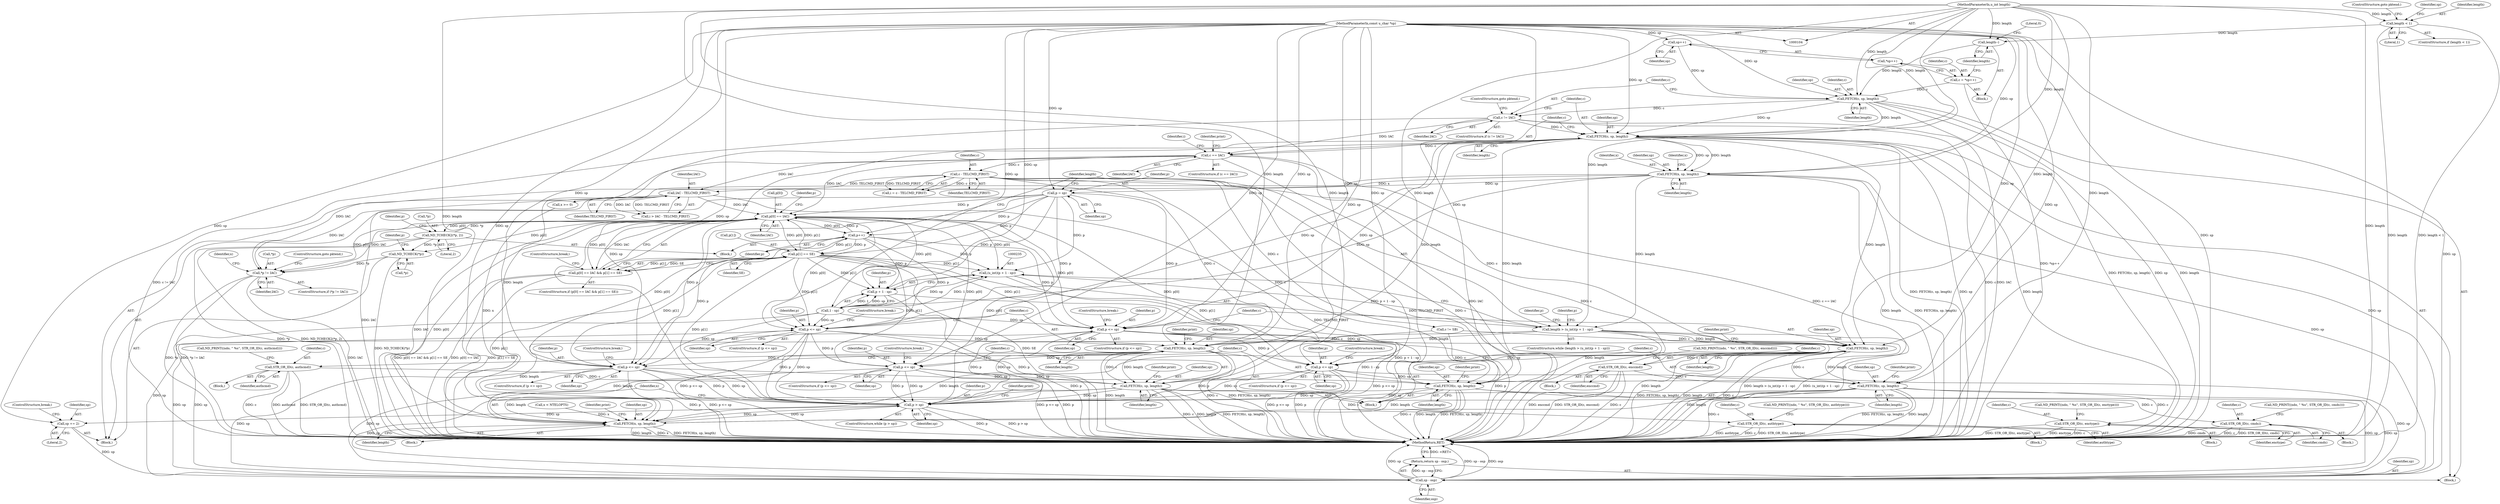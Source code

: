 digraph "0_tcpdump_8934a7d6307267d301182f19ed162563717e29e3@array" {
"1000248" [label="(Call,p[0] == IAC)"];
"1000242" [label="(Call,ND_TCHECK2(*p, 2))"];
"1000248" [label="(Call,p[0] == IAC)"];
"1000259" [label="(Call,p++)"];
"1000253" [label="(Call,p[1] == SE)"];
"1000228" [label="(Call,p = sp)"];
"1000182" [label="(Call,FETCH(x, sp, length))"];
"1000142" [label="(Call,FETCH(c, sp, length))"];
"1000138" [label="(Call,c != IAC)"];
"1000133" [label="(Call,FETCH(c, sp, length))"];
"1000125" [label="(Call,c = *sp++)"];
"1000128" [label="(Call,sp++)"];
"1000106" [label="(MethodParameterIn,const u_char *sp)"];
"1000130" [label="(Call,length--)"];
"1000118" [label="(Call,length < 1)"];
"1000107" [label="(MethodParameterIn,u_int length)"];
"1000147" [label="(Call,c == IAC)"];
"1000170" [label="(Call,IAC - TELCMD_FIRST)"];
"1000160" [label="(Call,c - TELCMD_FIRST)"];
"1000234" [label="(Call,(u_int)(p + 1 - sp))"];
"1000232" [label="(Call,length > (u_int)(p + 1 - sp))"];
"1000279" [label="(Call,FETCH(c, sp, length))"];
"1000290" [label="(Call,STR_OR_ID(c, authcmd))"];
"1000298" [label="(Call,FETCH(c, sp, length))"];
"1000309" [label="(Call,STR_OR_ID(c, authtype))"];
"1000375" [label="(Call,p > sp)"];
"1000379" [label="(Call,FETCH(x, sp, length))"];
"1000397" [label="(Call,sp += 2)"];
"1000415" [label="(Call,sp - osp)"];
"1000414" [label="(Return,return sp - osp;)"];
"1000294" [label="(Call,p <= sp)"];
"1000319" [label="(Call,FETCH(c, sp, length))"];
"1000330" [label="(Call,STR_OR_ID(c, enccmd))"];
"1000338" [label="(Call,FETCH(c, sp, length))"];
"1000349" [label="(Call,STR_OR_ID(c, enctype))"];
"1000334" [label="(Call,p <= sp)"];
"1000359" [label="(Call,FETCH(c, sp, length))"];
"1000370" [label="(Call,STR_OR_ID(c, cmds))"];
"1000236" [label="(Call,p + 1 - sp)"];
"1000247" [label="(Call,p[0] == IAC && p[1] == SE)"];
"1000275" [label="(Call,p <= sp)"];
"1000315" [label="(Call,p <= sp)"];
"1000355" [label="(Call,p <= sp)"];
"1000261" [label="(Call,ND_TCHECK(*p))"];
"1000265" [label="(Call,*p != IAC)"];
"1000135" [label="(Identifier,sp)"];
"1000263" [label="(Identifier,p)"];
"1000274" [label="(ControlStructure,if (p <= sp))"];
"1000249" [label="(Call,p[0])"];
"1000116" [label="(Block,)"];
"1000245" [label="(Literal,2)"];
"1000272" [label="(Block,)"];
"1000191" [label="(Call,x < NTELOPTS)"];
"1000371" [label="(Identifier,c)"];
"1000357" [label="(Identifier,sp)"];
"1000161" [label="(Identifier,c)"];
"1000392" [label="(Identifier,print)"];
"1000378" [label="(Block,)"];
"1000384" [label="(Identifier,print)"];
"1000257" [label="(Identifier,SE)"];
"1000250" [label="(Identifier,p)"];
"1000320" [label="(Identifier,c)"];
"1000303" [label="(Identifier,print)"];
"1000280" [label="(Identifier,c)"];
"1000176" [label="(Block,)"];
"1000360" [label="(Identifier,c)"];
"1000232" [label="(Call,length > (u_int)(p + 1 - sp))"];
"1000266" [label="(Call,*p)"];
"1000297" [label="(ControlStructure,break;)"];
"1000107" [label="(MethodParameterIn,u_int length)"];
"1000125" [label="(Call,c = *sp++)"];
"1000229" [label="(Identifier,p)"];
"1000291" [label="(Identifier,c)"];
"1000292" [label="(Identifier,authcmd)"];
"1000143" [label="(Identifier,c)"];
"1000377" [label="(Identifier,sp)"];
"1000275" [label="(Call,p <= sp)"];
"1000281" [label="(Identifier,sp)"];
"1000254" [label="(Call,p[1])"];
"1000134" [label="(Identifier,c)"];
"1000304" [label="(Call,ND_PRINT((ndo, \" %s\", STR_OR_ID(c, authtype))))"];
"1000282" [label="(Identifier,length)"];
"1000230" [label="(Identifier,sp)"];
"1000398" [label="(Identifier,sp)"];
"1000278" [label="(ControlStructure,break;)"];
"1000172" [label="(Identifier,TELCMD_FIRST)"];
"1000349" [label="(Call,STR_OR_ID(c, enctype))"];
"1000344" [label="(Call,ND_PRINT((ndo, \" %s\", STR_OR_ID(c, enctype))))"];
"1000147" [label="(Call,c == IAC)"];
"1000183" [label="(Identifier,x)"];
"1000356" [label="(Identifier,p)"];
"1000380" [label="(Identifier,x)"];
"1000228" [label="(Call,p = sp)"];
"1000118" [label="(Call,length < 1)"];
"1000361" [label="(Identifier,sp)"];
"1000293" [label="(ControlStructure,if (p <= sp))"];
"1000185" [label="(Identifier,length)"];
"1000300" [label="(Identifier,sp)"];
"1000374" [label="(ControlStructure,while (p > sp))"];
"1000382" [label="(Identifier,length)"];
"1000340" [label="(Identifier,sp)"];
"1000288" [label="(Block,)"];
"1000261" [label="(Call,ND_TCHECK(*p))"];
"1000243" [label="(Call,*p)"];
"1000142" [label="(Call,FETCH(c, sp, length))"];
"1000294" [label="(Call,p <= sp)"];
"1000127" [label="(Call,*sp++)"];
"1000132" [label="(Literal,0)"];
"1000376" [label="(Identifier,p)"];
"1000328" [label="(Block,)"];
"1000277" [label="(Identifier,sp)"];
"1000148" [label="(Identifier,c)"];
"1000170" [label="(Call,IAC - TELCMD_FIRST)"];
"1000339" [label="(Identifier,c)"];
"1000236" [label="(Call,p + 1 - sp)"];
"1000140" [label="(Identifier,IAC)"];
"1000309" [label="(Call,STR_OR_ID(c, authtype))"];
"1000299" [label="(Identifier,c)"];
"1000364" [label="(Identifier,print)"];
"1000290" [label="(Call,STR_OR_ID(c, authcmd))"];
"1000131" [label="(Identifier,length)"];
"1000318" [label="(ControlStructure,break;)"];
"1000149" [label="(Identifier,IAC)"];
"1000417" [label="(Identifier,osp)"];
"1000260" [label="(Identifier,p)"];
"1000350" [label="(Identifier,c)"];
"1000184" [label="(Identifier,sp)"];
"1000307" [label="(Block,)"];
"1000381" [label="(Identifier,sp)"];
"1000182" [label="(Call,FETCH(x, sp, length))"];
"1000359" [label="(Call,FETCH(c, sp, length))"];
"1000141" [label="(ControlStructure,goto pktend;)"];
"1000233" [label="(Identifier,length)"];
"1000399" [label="(Literal,2)"];
"1000284" [label="(Identifier,print)"];
"1000343" [label="(Identifier,print)"];
"1000375" [label="(Call,p > sp)"];
"1000126" [label="(Identifier,c)"];
"1000259" [label="(Call,p++)"];
"1000139" [label="(Identifier,c)"];
"1000244" [label="(Identifier,p)"];
"1000332" [label="(Identifier,enccmd)"];
"1000237" [label="(Identifier,p)"];
"1000267" [label="(Identifier,p)"];
"1000298" [label="(Call,FETCH(c, sp, length))"];
"1000333" [label="(ControlStructure,if (p <= sp))"];
"1000231" [label="(ControlStructure,while (length > (u_int)(p + 1 - sp)))"];
"1000117" [label="(ControlStructure,if (length < 1))"];
"1000160" [label="(Call,c - TELCMD_FIRST)"];
"1000268" [label="(Identifier,IAC)"];
"1000119" [label="(Identifier,length)"];
"1000324" [label="(Identifier,print)"];
"1000224" [label="(Call,c != SB)"];
"1000354" [label="(ControlStructure,if (p <= sp))"];
"1000138" [label="(Call,c != IAC)"];
"1000129" [label="(Identifier,sp)"];
"1000128" [label="(Call,sp++)"];
"1000295" [label="(Identifier,p)"];
"1000370" [label="(Call,STR_OR_ID(c, cmds))"];
"1000158" [label="(Call,i = c - TELCMD_FIRST)"];
"1000311" [label="(Identifier,authtype)"];
"1000315" [label="(Call,p <= sp)"];
"1000279" [label="(Call,FETCH(c, sp, length))"];
"1000317" [label="(Identifier,sp)"];
"1000130" [label="(Call,length--)"];
"1000189" [label="(Identifier,x)"];
"1000247" [label="(Call,p[0] == IAC && p[1] == SE)"];
"1000109" [label="(Block,)"];
"1000136" [label="(Identifier,length)"];
"1000296" [label="(Identifier,sp)"];
"1000168" [label="(Call,i > IAC - TELCMD_FIRST)"];
"1000188" [label="(Call,x >= 0)"];
"1000358" [label="(ControlStructure,break;)"];
"1000314" [label="(ControlStructure,if (p <= sp))"];
"1000264" [label="(ControlStructure,if (*p != IAC))"];
"1000338" [label="(Call,FETCH(c, sp, length))"];
"1000330" [label="(Call,STR_OR_ID(c, enccmd))"];
"1000322" [label="(Identifier,length)"];
"1000159" [label="(Identifier,i)"];
"1000121" [label="(ControlStructure,goto pktend;)"];
"1000310" [label="(Identifier,c)"];
"1000429" [label="(MethodReturn,RET)"];
"1000325" [label="(Call,ND_PRINT((ndo, \" %s\", STR_OR_ID(c, enccmd))))"];
"1000253" [label="(Call,p[1] == SE)"];
"1000120" [label="(Literal,1)"];
"1000144" [label="(Identifier,sp)"];
"1000137" [label="(ControlStructure,if (c != IAC))"];
"1000351" [label="(Identifier,enctype)"];
"1000234" [label="(Call,(u_int)(p + 1 - sp))"];
"1000124" [label="(Identifier,sp)"];
"1000248" [label="(Call,p[0] == IAC)"];
"1000246" [label="(ControlStructure,if (p[0] == IAC && p[1] == SE))"];
"1000397" [label="(Call,sp += 2)"];
"1000269" [label="(ControlStructure,goto pktend;)"];
"1000146" [label="(ControlStructure,if (c == IAC))"];
"1000331" [label="(Identifier,c)"];
"1000265" [label="(Call,*p != IAC)"];
"1000365" [label="(Call,ND_PRINT((ndo, \" %s\", STR_OR_ID(c, cmds))))"];
"1000162" [label="(Identifier,TELCMD_FIRST)"];
"1000415" [label="(Call,sp - osp)"];
"1000271" [label="(Identifier,x)"];
"1000416" [label="(Identifier,sp)"];
"1000334" [label="(Call,p <= sp)"];
"1000242" [label="(Call,ND_TCHECK2(*p, 2))"];
"1000262" [label="(Call,*p)"];
"1000258" [label="(ControlStructure,break;)"];
"1000133" [label="(Call,FETCH(c, sp, length))"];
"1000372" [label="(Identifier,cmds)"];
"1000341" [label="(Identifier,length)"];
"1000241" [label="(Block,)"];
"1000301" [label="(Identifier,length)"];
"1000238" [label="(Call,1 - sp)"];
"1000400" [label="(ControlStructure,break;)"];
"1000347" [label="(Block,)"];
"1000335" [label="(Identifier,p)"];
"1000355" [label="(Call,p <= sp)"];
"1000145" [label="(Identifier,length)"];
"1000379" [label="(Call,FETCH(x, sp, length))"];
"1000337" [label="(ControlStructure,break;)"];
"1000285" [label="(Call,ND_PRINT((ndo, \" %s\", STR_OR_ID(c, authcmd))))"];
"1000414" [label="(Return,return sp - osp;)"];
"1000319" [label="(Call,FETCH(c, sp, length))"];
"1000252" [label="(Identifier,IAC)"];
"1000152" [label="(Identifier,print)"];
"1000321" [label="(Identifier,sp)"];
"1000336" [label="(Identifier,sp)"];
"1000316" [label="(Identifier,p)"];
"1000106" [label="(MethodParameterIn,const u_char *sp)"];
"1000276" [label="(Identifier,p)"];
"1000171" [label="(Identifier,IAC)"];
"1000362" [label="(Identifier,length)"];
"1000368" [label="(Block,)"];
"1000255" [label="(Identifier,p)"];
"1000248" -> "1000247"  [label="AST: "];
"1000248" -> "1000252"  [label="CFG: "];
"1000249" -> "1000248"  [label="AST: "];
"1000252" -> "1000248"  [label="AST: "];
"1000255" -> "1000248"  [label="CFG: "];
"1000247" -> "1000248"  [label="CFG: "];
"1000248" -> "1000429"  [label="DDG: IAC"];
"1000248" -> "1000429"  [label="DDG: p[0]"];
"1000248" -> "1000234"  [label="DDG: p[0]"];
"1000248" -> "1000236"  [label="DDG: p[0]"];
"1000248" -> "1000242"  [label="DDG: p[0]"];
"1000248" -> "1000247"  [label="DDG: p[0]"];
"1000248" -> "1000247"  [label="DDG: IAC"];
"1000242" -> "1000248"  [label="DDG: *p"];
"1000259" -> "1000248"  [label="DDG: p"];
"1000253" -> "1000248"  [label="DDG: p[1]"];
"1000228" -> "1000248"  [label="DDG: p"];
"1000147" -> "1000248"  [label="DDG: IAC"];
"1000170" -> "1000248"  [label="DDG: IAC"];
"1000248" -> "1000253"  [label="DDG: p[0]"];
"1000248" -> "1000259"  [label="DDG: p[0]"];
"1000248" -> "1000261"  [label="DDG: p[0]"];
"1000248" -> "1000265"  [label="DDG: p[0]"];
"1000248" -> "1000265"  [label="DDG: IAC"];
"1000248" -> "1000275"  [label="DDG: p[0]"];
"1000248" -> "1000294"  [label="DDG: p[0]"];
"1000248" -> "1000315"  [label="DDG: p[0]"];
"1000248" -> "1000334"  [label="DDG: p[0]"];
"1000248" -> "1000355"  [label="DDG: p[0]"];
"1000248" -> "1000375"  [label="DDG: p[0]"];
"1000242" -> "1000241"  [label="AST: "];
"1000242" -> "1000245"  [label="CFG: "];
"1000243" -> "1000242"  [label="AST: "];
"1000245" -> "1000242"  [label="AST: "];
"1000250" -> "1000242"  [label="CFG: "];
"1000242" -> "1000429"  [label="DDG: ND_TCHECK2(*p, 2)"];
"1000242" -> "1000429"  [label="DDG: *p"];
"1000242" -> "1000261"  [label="DDG: *p"];
"1000259" -> "1000241"  [label="AST: "];
"1000259" -> "1000260"  [label="CFG: "];
"1000260" -> "1000259"  [label="AST: "];
"1000233" -> "1000259"  [label="CFG: "];
"1000259" -> "1000234"  [label="DDG: p"];
"1000259" -> "1000236"  [label="DDG: p"];
"1000259" -> "1000253"  [label="DDG: p"];
"1000253" -> "1000259"  [label="DDG: p[1]"];
"1000228" -> "1000259"  [label="DDG: p"];
"1000259" -> "1000275"  [label="DDG: p"];
"1000259" -> "1000315"  [label="DDG: p"];
"1000259" -> "1000355"  [label="DDG: p"];
"1000253" -> "1000247"  [label="AST: "];
"1000253" -> "1000257"  [label="CFG: "];
"1000254" -> "1000253"  [label="AST: "];
"1000257" -> "1000253"  [label="AST: "];
"1000247" -> "1000253"  [label="CFG: "];
"1000253" -> "1000429"  [label="DDG: p[1]"];
"1000253" -> "1000429"  [label="DDG: SE"];
"1000253" -> "1000234"  [label="DDG: p[1]"];
"1000253" -> "1000236"  [label="DDG: p[1]"];
"1000253" -> "1000247"  [label="DDG: p[1]"];
"1000253" -> "1000247"  [label="DDG: SE"];
"1000228" -> "1000253"  [label="DDG: p"];
"1000253" -> "1000275"  [label="DDG: p[1]"];
"1000253" -> "1000294"  [label="DDG: p[1]"];
"1000253" -> "1000315"  [label="DDG: p[1]"];
"1000253" -> "1000334"  [label="DDG: p[1]"];
"1000253" -> "1000355"  [label="DDG: p[1]"];
"1000253" -> "1000375"  [label="DDG: p[1]"];
"1000228" -> "1000176"  [label="AST: "];
"1000228" -> "1000230"  [label="CFG: "];
"1000229" -> "1000228"  [label="AST: "];
"1000230" -> "1000228"  [label="AST: "];
"1000233" -> "1000228"  [label="CFG: "];
"1000182" -> "1000228"  [label="DDG: sp"];
"1000106" -> "1000228"  [label="DDG: sp"];
"1000228" -> "1000234"  [label="DDG: p"];
"1000228" -> "1000236"  [label="DDG: p"];
"1000228" -> "1000275"  [label="DDG: p"];
"1000228" -> "1000315"  [label="DDG: p"];
"1000228" -> "1000355"  [label="DDG: p"];
"1000182" -> "1000176"  [label="AST: "];
"1000182" -> "1000185"  [label="CFG: "];
"1000183" -> "1000182"  [label="AST: "];
"1000184" -> "1000182"  [label="AST: "];
"1000185" -> "1000182"  [label="AST: "];
"1000189" -> "1000182"  [label="CFG: "];
"1000182" -> "1000429"  [label="DDG: FETCH(x, sp, length)"];
"1000182" -> "1000429"  [label="DDG: length"];
"1000142" -> "1000182"  [label="DDG: sp"];
"1000142" -> "1000182"  [label="DDG: length"];
"1000106" -> "1000182"  [label="DDG: sp"];
"1000107" -> "1000182"  [label="DDG: length"];
"1000182" -> "1000188"  [label="DDG: x"];
"1000182" -> "1000232"  [label="DDG: length"];
"1000182" -> "1000238"  [label="DDG: sp"];
"1000182" -> "1000415"  [label="DDG: sp"];
"1000142" -> "1000109"  [label="AST: "];
"1000142" -> "1000145"  [label="CFG: "];
"1000143" -> "1000142"  [label="AST: "];
"1000144" -> "1000142"  [label="AST: "];
"1000145" -> "1000142"  [label="AST: "];
"1000148" -> "1000142"  [label="CFG: "];
"1000142" -> "1000429"  [label="DDG: FETCH(c, sp, length)"];
"1000142" -> "1000429"  [label="DDG: sp"];
"1000142" -> "1000429"  [label="DDG: length"];
"1000138" -> "1000142"  [label="DDG: c"];
"1000133" -> "1000142"  [label="DDG: sp"];
"1000133" -> "1000142"  [label="DDG: length"];
"1000106" -> "1000142"  [label="DDG: sp"];
"1000107" -> "1000142"  [label="DDG: length"];
"1000142" -> "1000147"  [label="DDG: c"];
"1000142" -> "1000275"  [label="DDG: sp"];
"1000142" -> "1000279"  [label="DDG: length"];
"1000142" -> "1000315"  [label="DDG: sp"];
"1000142" -> "1000319"  [label="DDG: length"];
"1000142" -> "1000355"  [label="DDG: sp"];
"1000142" -> "1000359"  [label="DDG: length"];
"1000142" -> "1000379"  [label="DDG: length"];
"1000142" -> "1000415"  [label="DDG: sp"];
"1000138" -> "1000137"  [label="AST: "];
"1000138" -> "1000140"  [label="CFG: "];
"1000139" -> "1000138"  [label="AST: "];
"1000140" -> "1000138"  [label="AST: "];
"1000141" -> "1000138"  [label="CFG: "];
"1000143" -> "1000138"  [label="CFG: "];
"1000138" -> "1000429"  [label="DDG: c"];
"1000138" -> "1000429"  [label="DDG: IAC"];
"1000138" -> "1000429"  [label="DDG: c != IAC"];
"1000133" -> "1000138"  [label="DDG: c"];
"1000138" -> "1000147"  [label="DDG: IAC"];
"1000133" -> "1000109"  [label="AST: "];
"1000133" -> "1000136"  [label="CFG: "];
"1000134" -> "1000133"  [label="AST: "];
"1000135" -> "1000133"  [label="AST: "];
"1000136" -> "1000133"  [label="AST: "];
"1000139" -> "1000133"  [label="CFG: "];
"1000133" -> "1000429"  [label="DDG: FETCH(c, sp, length)"];
"1000133" -> "1000429"  [label="DDG: sp"];
"1000133" -> "1000429"  [label="DDG: length"];
"1000125" -> "1000133"  [label="DDG: c"];
"1000128" -> "1000133"  [label="DDG: sp"];
"1000106" -> "1000133"  [label="DDG: sp"];
"1000130" -> "1000133"  [label="DDG: length"];
"1000107" -> "1000133"  [label="DDG: length"];
"1000125" -> "1000116"  [label="AST: "];
"1000125" -> "1000127"  [label="CFG: "];
"1000126" -> "1000125"  [label="AST: "];
"1000127" -> "1000125"  [label="AST: "];
"1000131" -> "1000125"  [label="CFG: "];
"1000125" -> "1000429"  [label="DDG: *sp++"];
"1000128" -> "1000127"  [label="AST: "];
"1000128" -> "1000129"  [label="CFG: "];
"1000129" -> "1000128"  [label="AST: "];
"1000127" -> "1000128"  [label="CFG: "];
"1000106" -> "1000128"  [label="DDG: sp"];
"1000106" -> "1000104"  [label="AST: "];
"1000106" -> "1000429"  [label="DDG: sp"];
"1000106" -> "1000238"  [label="DDG: sp"];
"1000106" -> "1000275"  [label="DDG: sp"];
"1000106" -> "1000279"  [label="DDG: sp"];
"1000106" -> "1000294"  [label="DDG: sp"];
"1000106" -> "1000298"  [label="DDG: sp"];
"1000106" -> "1000315"  [label="DDG: sp"];
"1000106" -> "1000319"  [label="DDG: sp"];
"1000106" -> "1000334"  [label="DDG: sp"];
"1000106" -> "1000338"  [label="DDG: sp"];
"1000106" -> "1000355"  [label="DDG: sp"];
"1000106" -> "1000359"  [label="DDG: sp"];
"1000106" -> "1000375"  [label="DDG: sp"];
"1000106" -> "1000379"  [label="DDG: sp"];
"1000106" -> "1000397"  [label="DDG: sp"];
"1000106" -> "1000415"  [label="DDG: sp"];
"1000130" -> "1000116"  [label="AST: "];
"1000130" -> "1000131"  [label="CFG: "];
"1000131" -> "1000130"  [label="AST: "];
"1000132" -> "1000130"  [label="CFG: "];
"1000118" -> "1000130"  [label="DDG: length"];
"1000107" -> "1000130"  [label="DDG: length"];
"1000118" -> "1000117"  [label="AST: "];
"1000118" -> "1000120"  [label="CFG: "];
"1000119" -> "1000118"  [label="AST: "];
"1000120" -> "1000118"  [label="AST: "];
"1000121" -> "1000118"  [label="CFG: "];
"1000124" -> "1000118"  [label="CFG: "];
"1000118" -> "1000429"  [label="DDG: length < 1"];
"1000118" -> "1000429"  [label="DDG: length"];
"1000107" -> "1000118"  [label="DDG: length"];
"1000107" -> "1000104"  [label="AST: "];
"1000107" -> "1000429"  [label="DDG: length"];
"1000107" -> "1000232"  [label="DDG: length"];
"1000107" -> "1000279"  [label="DDG: length"];
"1000107" -> "1000298"  [label="DDG: length"];
"1000107" -> "1000319"  [label="DDG: length"];
"1000107" -> "1000338"  [label="DDG: length"];
"1000107" -> "1000359"  [label="DDG: length"];
"1000107" -> "1000379"  [label="DDG: length"];
"1000147" -> "1000146"  [label="AST: "];
"1000147" -> "1000149"  [label="CFG: "];
"1000148" -> "1000147"  [label="AST: "];
"1000149" -> "1000147"  [label="AST: "];
"1000152" -> "1000147"  [label="CFG: "];
"1000159" -> "1000147"  [label="CFG: "];
"1000147" -> "1000429"  [label="DDG: IAC"];
"1000147" -> "1000429"  [label="DDG: c"];
"1000147" -> "1000429"  [label="DDG: c == IAC"];
"1000147" -> "1000160"  [label="DDG: c"];
"1000147" -> "1000170"  [label="DDG: IAC"];
"1000147" -> "1000265"  [label="DDG: IAC"];
"1000170" -> "1000168"  [label="AST: "];
"1000170" -> "1000172"  [label="CFG: "];
"1000171" -> "1000170"  [label="AST: "];
"1000172" -> "1000170"  [label="AST: "];
"1000168" -> "1000170"  [label="CFG: "];
"1000170" -> "1000429"  [label="DDG: TELCMD_FIRST"];
"1000170" -> "1000429"  [label="DDG: IAC"];
"1000170" -> "1000168"  [label="DDG: IAC"];
"1000170" -> "1000168"  [label="DDG: TELCMD_FIRST"];
"1000160" -> "1000170"  [label="DDG: TELCMD_FIRST"];
"1000170" -> "1000265"  [label="DDG: IAC"];
"1000160" -> "1000158"  [label="AST: "];
"1000160" -> "1000162"  [label="CFG: "];
"1000161" -> "1000160"  [label="AST: "];
"1000162" -> "1000160"  [label="AST: "];
"1000158" -> "1000160"  [label="CFG: "];
"1000160" -> "1000429"  [label="DDG: TELCMD_FIRST"];
"1000160" -> "1000429"  [label="DDG: c"];
"1000160" -> "1000158"  [label="DDG: c"];
"1000160" -> "1000158"  [label="DDG: TELCMD_FIRST"];
"1000160" -> "1000224"  [label="DDG: c"];
"1000160" -> "1000279"  [label="DDG: c"];
"1000160" -> "1000319"  [label="DDG: c"];
"1000160" -> "1000359"  [label="DDG: c"];
"1000234" -> "1000232"  [label="AST: "];
"1000234" -> "1000236"  [label="CFG: "];
"1000235" -> "1000234"  [label="AST: "];
"1000236" -> "1000234"  [label="AST: "];
"1000232" -> "1000234"  [label="CFG: "];
"1000234" -> "1000429"  [label="DDG: p + 1 - sp"];
"1000234" -> "1000232"  [label="DDG: p + 1 - sp"];
"1000238" -> "1000234"  [label="DDG: 1"];
"1000238" -> "1000234"  [label="DDG: sp"];
"1000232" -> "1000231"  [label="AST: "];
"1000233" -> "1000232"  [label="AST: "];
"1000244" -> "1000232"  [label="CFG: "];
"1000263" -> "1000232"  [label="CFG: "];
"1000232" -> "1000429"  [label="DDG: length"];
"1000232" -> "1000429"  [label="DDG: length > (u_int)(p + 1 - sp)"];
"1000232" -> "1000429"  [label="DDG: (u_int)(p + 1 - sp)"];
"1000232" -> "1000279"  [label="DDG: length"];
"1000232" -> "1000319"  [label="DDG: length"];
"1000232" -> "1000359"  [label="DDG: length"];
"1000232" -> "1000379"  [label="DDG: length"];
"1000279" -> "1000272"  [label="AST: "];
"1000279" -> "1000282"  [label="CFG: "];
"1000280" -> "1000279"  [label="AST: "];
"1000281" -> "1000279"  [label="AST: "];
"1000282" -> "1000279"  [label="AST: "];
"1000284" -> "1000279"  [label="CFG: "];
"1000279" -> "1000429"  [label="DDG: length"];
"1000279" -> "1000429"  [label="DDG: c"];
"1000279" -> "1000429"  [label="DDG: FETCH(c, sp, length)"];
"1000224" -> "1000279"  [label="DDG: c"];
"1000275" -> "1000279"  [label="DDG: sp"];
"1000279" -> "1000290"  [label="DDG: c"];
"1000279" -> "1000294"  [label="DDG: sp"];
"1000279" -> "1000298"  [label="DDG: c"];
"1000279" -> "1000298"  [label="DDG: length"];
"1000279" -> "1000379"  [label="DDG: length"];
"1000290" -> "1000288"  [label="AST: "];
"1000290" -> "1000292"  [label="CFG: "];
"1000291" -> "1000290"  [label="AST: "];
"1000292" -> "1000290"  [label="AST: "];
"1000285" -> "1000290"  [label="CFG: "];
"1000290" -> "1000429"  [label="DDG: c"];
"1000290" -> "1000429"  [label="DDG: authcmd"];
"1000290" -> "1000429"  [label="DDG: STR_OR_ID(c, authcmd)"];
"1000290" -> "1000298"  [label="DDG: c"];
"1000298" -> "1000272"  [label="AST: "];
"1000298" -> "1000301"  [label="CFG: "];
"1000299" -> "1000298"  [label="AST: "];
"1000300" -> "1000298"  [label="AST: "];
"1000301" -> "1000298"  [label="AST: "];
"1000303" -> "1000298"  [label="CFG: "];
"1000298" -> "1000429"  [label="DDG: length"];
"1000298" -> "1000429"  [label="DDG: FETCH(c, sp, length)"];
"1000298" -> "1000429"  [label="DDG: c"];
"1000294" -> "1000298"  [label="DDG: sp"];
"1000298" -> "1000309"  [label="DDG: c"];
"1000298" -> "1000375"  [label="DDG: sp"];
"1000298" -> "1000379"  [label="DDG: length"];
"1000298" -> "1000415"  [label="DDG: sp"];
"1000309" -> "1000307"  [label="AST: "];
"1000309" -> "1000311"  [label="CFG: "];
"1000310" -> "1000309"  [label="AST: "];
"1000311" -> "1000309"  [label="AST: "];
"1000304" -> "1000309"  [label="CFG: "];
"1000309" -> "1000429"  [label="DDG: c"];
"1000309" -> "1000429"  [label="DDG: STR_OR_ID(c, authtype)"];
"1000309" -> "1000429"  [label="DDG: authtype"];
"1000375" -> "1000374"  [label="AST: "];
"1000375" -> "1000377"  [label="CFG: "];
"1000376" -> "1000375"  [label="AST: "];
"1000377" -> "1000375"  [label="AST: "];
"1000380" -> "1000375"  [label="CFG: "];
"1000392" -> "1000375"  [label="CFG: "];
"1000375" -> "1000429"  [label="DDG: p"];
"1000375" -> "1000429"  [label="DDG: p > sp"];
"1000355" -> "1000375"  [label="DDG: p"];
"1000355" -> "1000375"  [label="DDG: sp"];
"1000315" -> "1000375"  [label="DDG: p"];
"1000315" -> "1000375"  [label="DDG: sp"];
"1000275" -> "1000375"  [label="DDG: p"];
"1000275" -> "1000375"  [label="DDG: sp"];
"1000294" -> "1000375"  [label="DDG: p"];
"1000294" -> "1000375"  [label="DDG: sp"];
"1000334" -> "1000375"  [label="DDG: p"];
"1000334" -> "1000375"  [label="DDG: sp"];
"1000359" -> "1000375"  [label="DDG: sp"];
"1000338" -> "1000375"  [label="DDG: sp"];
"1000379" -> "1000375"  [label="DDG: sp"];
"1000375" -> "1000379"  [label="DDG: sp"];
"1000375" -> "1000397"  [label="DDG: sp"];
"1000379" -> "1000378"  [label="AST: "];
"1000379" -> "1000382"  [label="CFG: "];
"1000380" -> "1000379"  [label="AST: "];
"1000381" -> "1000379"  [label="AST: "];
"1000382" -> "1000379"  [label="AST: "];
"1000384" -> "1000379"  [label="CFG: "];
"1000379" -> "1000429"  [label="DDG: x"];
"1000379" -> "1000429"  [label="DDG: FETCH(x, sp, length)"];
"1000379" -> "1000429"  [label="DDG: length"];
"1000188" -> "1000379"  [label="DDG: x"];
"1000191" -> "1000379"  [label="DDG: x"];
"1000338" -> "1000379"  [label="DDG: length"];
"1000319" -> "1000379"  [label="DDG: length"];
"1000359" -> "1000379"  [label="DDG: length"];
"1000397" -> "1000176"  [label="AST: "];
"1000397" -> "1000399"  [label="CFG: "];
"1000398" -> "1000397"  [label="AST: "];
"1000399" -> "1000397"  [label="AST: "];
"1000400" -> "1000397"  [label="CFG: "];
"1000397" -> "1000415"  [label="DDG: sp"];
"1000415" -> "1000414"  [label="AST: "];
"1000415" -> "1000417"  [label="CFG: "];
"1000416" -> "1000415"  [label="AST: "];
"1000417" -> "1000415"  [label="AST: "];
"1000414" -> "1000415"  [label="CFG: "];
"1000415" -> "1000429"  [label="DDG: sp"];
"1000415" -> "1000429"  [label="DDG: sp - osp"];
"1000415" -> "1000429"  [label="DDG: osp"];
"1000415" -> "1000414"  [label="DDG: sp - osp"];
"1000334" -> "1000415"  [label="DDG: sp"];
"1000359" -> "1000415"  [label="DDG: sp"];
"1000294" -> "1000415"  [label="DDG: sp"];
"1000355" -> "1000415"  [label="DDG: sp"];
"1000238" -> "1000415"  [label="DDG: sp"];
"1000338" -> "1000415"  [label="DDG: sp"];
"1000275" -> "1000415"  [label="DDG: sp"];
"1000315" -> "1000415"  [label="DDG: sp"];
"1000414" -> "1000109"  [label="AST: "];
"1000429" -> "1000414"  [label="CFG: "];
"1000414" -> "1000429"  [label="DDG: <RET>"];
"1000294" -> "1000293"  [label="AST: "];
"1000294" -> "1000296"  [label="CFG: "];
"1000295" -> "1000294"  [label="AST: "];
"1000296" -> "1000294"  [label="AST: "];
"1000297" -> "1000294"  [label="CFG: "];
"1000299" -> "1000294"  [label="CFG: "];
"1000294" -> "1000429"  [label="DDG: p <= sp"];
"1000294" -> "1000429"  [label="DDG: p"];
"1000275" -> "1000294"  [label="DDG: p"];
"1000319" -> "1000272"  [label="AST: "];
"1000319" -> "1000322"  [label="CFG: "];
"1000320" -> "1000319"  [label="AST: "];
"1000321" -> "1000319"  [label="AST: "];
"1000322" -> "1000319"  [label="AST: "];
"1000324" -> "1000319"  [label="CFG: "];
"1000319" -> "1000429"  [label="DDG: FETCH(c, sp, length)"];
"1000319" -> "1000429"  [label="DDG: length"];
"1000319" -> "1000429"  [label="DDG: c"];
"1000224" -> "1000319"  [label="DDG: c"];
"1000315" -> "1000319"  [label="DDG: sp"];
"1000319" -> "1000330"  [label="DDG: c"];
"1000319" -> "1000334"  [label="DDG: sp"];
"1000319" -> "1000338"  [label="DDG: c"];
"1000319" -> "1000338"  [label="DDG: length"];
"1000330" -> "1000328"  [label="AST: "];
"1000330" -> "1000332"  [label="CFG: "];
"1000331" -> "1000330"  [label="AST: "];
"1000332" -> "1000330"  [label="AST: "];
"1000325" -> "1000330"  [label="CFG: "];
"1000330" -> "1000429"  [label="DDG: c"];
"1000330" -> "1000429"  [label="DDG: enccmd"];
"1000330" -> "1000429"  [label="DDG: STR_OR_ID(c, enccmd)"];
"1000330" -> "1000338"  [label="DDG: c"];
"1000338" -> "1000272"  [label="AST: "];
"1000338" -> "1000341"  [label="CFG: "];
"1000339" -> "1000338"  [label="AST: "];
"1000340" -> "1000338"  [label="AST: "];
"1000341" -> "1000338"  [label="AST: "];
"1000343" -> "1000338"  [label="CFG: "];
"1000338" -> "1000429"  [label="DDG: c"];
"1000338" -> "1000429"  [label="DDG: FETCH(c, sp, length)"];
"1000338" -> "1000429"  [label="DDG: length"];
"1000334" -> "1000338"  [label="DDG: sp"];
"1000338" -> "1000349"  [label="DDG: c"];
"1000349" -> "1000347"  [label="AST: "];
"1000349" -> "1000351"  [label="CFG: "];
"1000350" -> "1000349"  [label="AST: "];
"1000351" -> "1000349"  [label="AST: "];
"1000344" -> "1000349"  [label="CFG: "];
"1000349" -> "1000429"  [label="DDG: STR_OR_ID(c, enctype)"];
"1000349" -> "1000429"  [label="DDG: enctype"];
"1000349" -> "1000429"  [label="DDG: c"];
"1000334" -> "1000333"  [label="AST: "];
"1000334" -> "1000336"  [label="CFG: "];
"1000335" -> "1000334"  [label="AST: "];
"1000336" -> "1000334"  [label="AST: "];
"1000337" -> "1000334"  [label="CFG: "];
"1000339" -> "1000334"  [label="CFG: "];
"1000334" -> "1000429"  [label="DDG: p <= sp"];
"1000334" -> "1000429"  [label="DDG: p"];
"1000315" -> "1000334"  [label="DDG: p"];
"1000359" -> "1000272"  [label="AST: "];
"1000359" -> "1000362"  [label="CFG: "];
"1000360" -> "1000359"  [label="AST: "];
"1000361" -> "1000359"  [label="AST: "];
"1000362" -> "1000359"  [label="AST: "];
"1000364" -> "1000359"  [label="CFG: "];
"1000359" -> "1000429"  [label="DDG: c"];
"1000359" -> "1000429"  [label="DDG: length"];
"1000359" -> "1000429"  [label="DDG: FETCH(c, sp, length)"];
"1000224" -> "1000359"  [label="DDG: c"];
"1000355" -> "1000359"  [label="DDG: sp"];
"1000359" -> "1000370"  [label="DDG: c"];
"1000370" -> "1000368"  [label="AST: "];
"1000370" -> "1000372"  [label="CFG: "];
"1000371" -> "1000370"  [label="AST: "];
"1000372" -> "1000370"  [label="AST: "];
"1000365" -> "1000370"  [label="CFG: "];
"1000370" -> "1000429"  [label="DDG: STR_OR_ID(c, cmds)"];
"1000370" -> "1000429"  [label="DDG: cmds"];
"1000370" -> "1000429"  [label="DDG: c"];
"1000236" -> "1000238"  [label="CFG: "];
"1000237" -> "1000236"  [label="AST: "];
"1000238" -> "1000236"  [label="AST: "];
"1000236" -> "1000429"  [label="DDG: p"];
"1000236" -> "1000429"  [label="DDG: 1 - sp"];
"1000238" -> "1000236"  [label="DDG: 1"];
"1000238" -> "1000236"  [label="DDG: sp"];
"1000247" -> "1000246"  [label="AST: "];
"1000258" -> "1000247"  [label="CFG: "];
"1000260" -> "1000247"  [label="CFG: "];
"1000247" -> "1000429"  [label="DDG: p[0] == IAC"];
"1000247" -> "1000429"  [label="DDG: p[1] == SE"];
"1000247" -> "1000429"  [label="DDG: p[0] == IAC && p[1] == SE"];
"1000275" -> "1000274"  [label="AST: "];
"1000275" -> "1000277"  [label="CFG: "];
"1000276" -> "1000275"  [label="AST: "];
"1000277" -> "1000275"  [label="AST: "];
"1000278" -> "1000275"  [label="CFG: "];
"1000280" -> "1000275"  [label="CFG: "];
"1000275" -> "1000429"  [label="DDG: p <= sp"];
"1000275" -> "1000429"  [label="DDG: p"];
"1000238" -> "1000275"  [label="DDG: sp"];
"1000315" -> "1000314"  [label="AST: "];
"1000315" -> "1000317"  [label="CFG: "];
"1000316" -> "1000315"  [label="AST: "];
"1000317" -> "1000315"  [label="AST: "];
"1000318" -> "1000315"  [label="CFG: "];
"1000320" -> "1000315"  [label="CFG: "];
"1000315" -> "1000429"  [label="DDG: p <= sp"];
"1000315" -> "1000429"  [label="DDG: p"];
"1000238" -> "1000315"  [label="DDG: sp"];
"1000355" -> "1000354"  [label="AST: "];
"1000355" -> "1000357"  [label="CFG: "];
"1000356" -> "1000355"  [label="AST: "];
"1000357" -> "1000355"  [label="AST: "];
"1000358" -> "1000355"  [label="CFG: "];
"1000360" -> "1000355"  [label="CFG: "];
"1000355" -> "1000429"  [label="DDG: p"];
"1000355" -> "1000429"  [label="DDG: p <= sp"];
"1000238" -> "1000355"  [label="DDG: sp"];
"1000261" -> "1000176"  [label="AST: "];
"1000261" -> "1000262"  [label="CFG: "];
"1000262" -> "1000261"  [label="AST: "];
"1000267" -> "1000261"  [label="CFG: "];
"1000261" -> "1000429"  [label="DDG: ND_TCHECK(*p)"];
"1000261" -> "1000265"  [label="DDG: *p"];
"1000265" -> "1000264"  [label="AST: "];
"1000265" -> "1000268"  [label="CFG: "];
"1000266" -> "1000265"  [label="AST: "];
"1000268" -> "1000265"  [label="AST: "];
"1000269" -> "1000265"  [label="CFG: "];
"1000271" -> "1000265"  [label="CFG: "];
"1000265" -> "1000429"  [label="DDG: *p != IAC"];
"1000265" -> "1000429"  [label="DDG: IAC"];
"1000265" -> "1000429"  [label="DDG: *p"];
}
